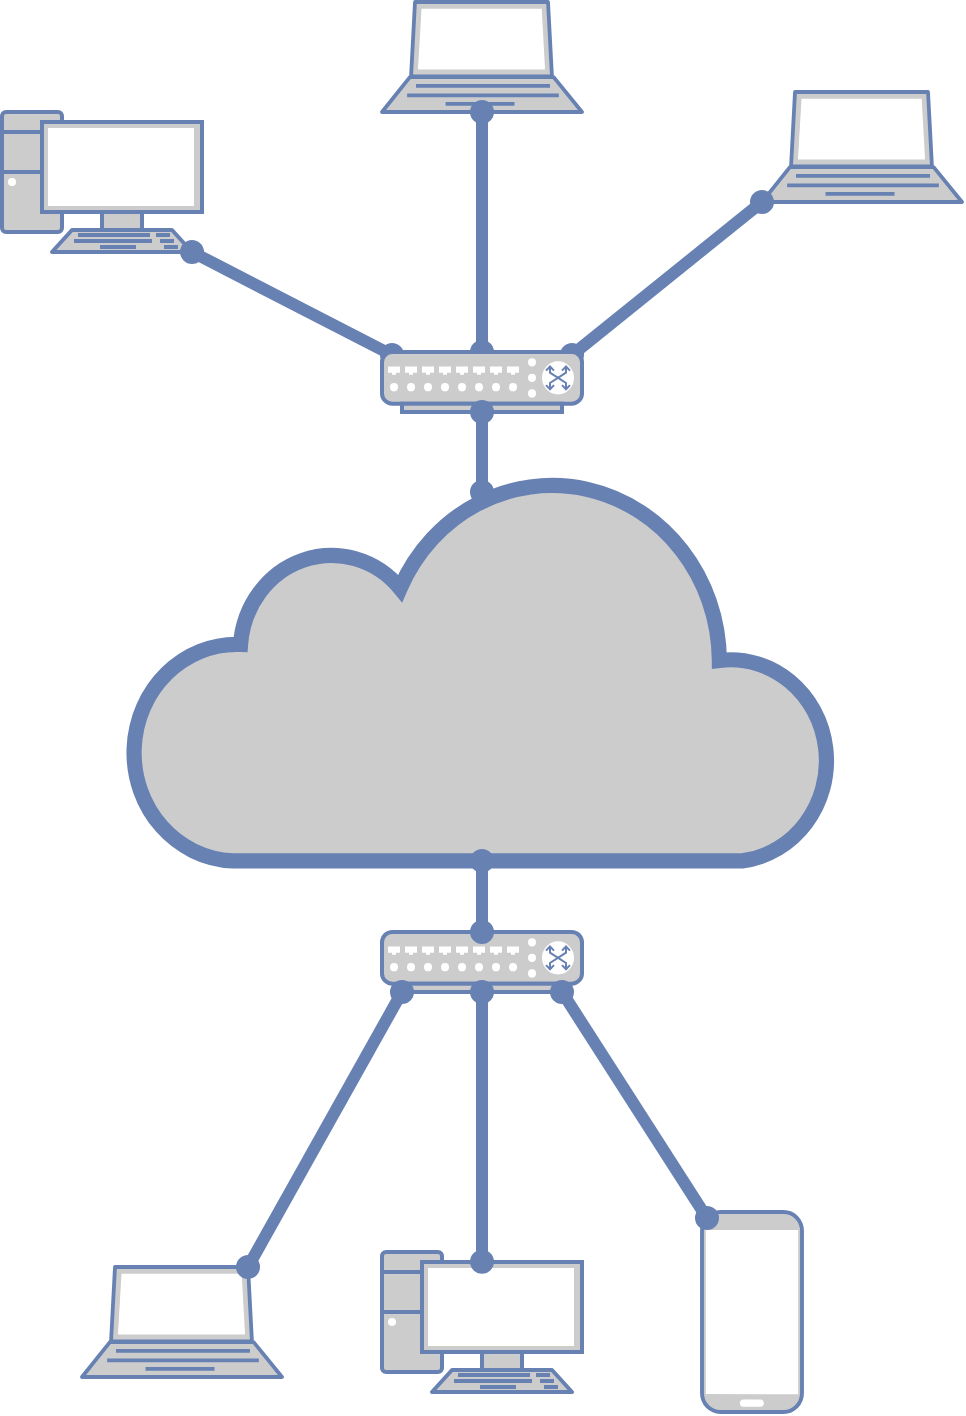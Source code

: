 <mxfile version="20.8.14" type="device"><diagram name="Page-1" id="u0V2OFD-TK5oY_PCzG5K"><mxGraphModel dx="2293" dy="1405" grid="1" gridSize="10" guides="1" tooltips="1" connect="1" arrows="1" fold="1" page="1" pageScale="1" pageWidth="827" pageHeight="1169" math="0" shadow="0"><root><mxCell id="0"/><mxCell id="1" parent="0"/><mxCell id="xYFZi_OMhcWYaYjZBKND-2" value="" style="fontColor=#0066CC;verticalAlign=top;verticalLabelPosition=bottom;labelPosition=center;align=center;html=1;outlineConnect=0;fillColor=#CCCCCC;strokeColor=#6881B3;gradientColor=none;gradientDirection=north;strokeWidth=2;shape=mxgraph.networks.pc;" vertex="1" parent="1"><mxGeometry x="170" y="280" width="100" height="70" as="geometry"/></mxCell><mxCell id="xYFZi_OMhcWYaYjZBKND-3" value="" style="fontColor=#0066CC;verticalAlign=top;verticalLabelPosition=bottom;labelPosition=center;align=center;html=1;outlineConnect=0;fillColor=#CCCCCC;strokeColor=#6881B3;gradientColor=none;gradientDirection=north;strokeWidth=2;shape=mxgraph.networks.laptop;" vertex="1" parent="1"><mxGeometry x="360" y="225" width="100" height="55" as="geometry"/></mxCell><mxCell id="xYFZi_OMhcWYaYjZBKND-4" value="" style="fontColor=#0066CC;verticalAlign=top;verticalLabelPosition=bottom;labelPosition=center;align=center;html=1;outlineConnect=0;fillColor=#CCCCCC;strokeColor=#6881B3;gradientColor=none;gradientDirection=north;strokeWidth=2;shape=mxgraph.networks.laptop;" vertex="1" parent="1"><mxGeometry x="550" y="270" width="100" height="55" as="geometry"/></mxCell><mxCell id="xYFZi_OMhcWYaYjZBKND-8" value="" style="fontColor=#0066CC;verticalAlign=top;verticalLabelPosition=bottom;labelPosition=center;align=center;html=1;outlineConnect=0;fillColor=#CCCCCC;strokeColor=#6881B3;gradientColor=none;gradientDirection=north;strokeWidth=2;shape=mxgraph.networks.laptop;" vertex="1" parent="1"><mxGeometry x="210" y="857.5" width="100" height="55" as="geometry"/></mxCell><mxCell id="xYFZi_OMhcWYaYjZBKND-9" value="" style="fontColor=#0066CC;verticalAlign=top;verticalLabelPosition=bottom;labelPosition=center;align=center;html=1;outlineConnect=0;fillColor=#CCCCCC;strokeColor=#6881B3;gradientColor=none;gradientDirection=north;strokeWidth=2;shape=mxgraph.networks.pc;" vertex="1" parent="1"><mxGeometry x="360" y="850" width="100" height="70" as="geometry"/></mxCell><mxCell id="xYFZi_OMhcWYaYjZBKND-10" value="" style="html=1;outlineConnect=0;fillColor=#CCCCCC;strokeColor=#6881B3;gradientColor=none;gradientDirection=north;strokeWidth=2;shape=mxgraph.networks.cloud;fontColor=#ffffff;" vertex="1" parent="1"><mxGeometry x="235" y="460" width="350" height="194.44" as="geometry"/></mxCell><mxCell id="xYFZi_OMhcWYaYjZBKND-11" value="" style="fontColor=#0066CC;verticalAlign=top;verticalLabelPosition=bottom;labelPosition=center;align=center;html=1;outlineConnect=0;fillColor=#CCCCCC;strokeColor=#6881B3;gradientColor=none;gradientDirection=north;strokeWidth=2;shape=mxgraph.networks.mobile;" vertex="1" parent="1"><mxGeometry x="520" y="830" width="50" height="100" as="geometry"/></mxCell><mxCell id="xYFZi_OMhcWYaYjZBKND-12" value="" style="endArrow=oval;html=1;rounded=0;strokeColor=#6881B3;strokeWidth=6;exitX=0.95;exitY=1;exitDx=0;exitDy=0;exitPerimeter=0;endFill=0;startArrow=oval;startFill=0;entryX=0.05;entryY=0.05;entryDx=0;entryDy=0;entryPerimeter=0;" edge="1" parent="1" source="xYFZi_OMhcWYaYjZBKND-2" target="xYFZi_OMhcWYaYjZBKND-15"><mxGeometry width="50" height="50" relative="1" as="geometry"><mxPoint x="170" y="500" as="sourcePoint"/><mxPoint x="340" y="400" as="targetPoint"/></mxGeometry></mxCell><mxCell id="xYFZi_OMhcWYaYjZBKND-13" value="" style="endArrow=oval;html=1;rounded=0;strokeColor=#6881B3;strokeWidth=6;exitX=0.5;exitY=1;exitDx=0;exitDy=0;exitPerimeter=0;endFill=0;startArrow=oval;startFill=0;entryX=0.5;entryY=0;entryDx=0;entryDy=0;entryPerimeter=0;" edge="1" parent="1" source="xYFZi_OMhcWYaYjZBKND-3" target="xYFZi_OMhcWYaYjZBKND-15"><mxGeometry width="50" height="50" relative="1" as="geometry"><mxPoint x="275" y="360" as="sourcePoint"/><mxPoint x="410" y="350" as="targetPoint"/></mxGeometry></mxCell><mxCell id="xYFZi_OMhcWYaYjZBKND-14" value="" style="endArrow=oval;html=1;rounded=0;strokeColor=#6881B3;strokeWidth=6;exitX=0;exitY=1;exitDx=0;exitDy=0;exitPerimeter=0;endFill=0;startArrow=oval;startFill=0;entryX=0.95;entryY=0.05;entryDx=0;entryDy=0;entryPerimeter=0;" edge="1" parent="1" source="xYFZi_OMhcWYaYjZBKND-4" target="xYFZi_OMhcWYaYjZBKND-15"><mxGeometry width="50" height="50" relative="1" as="geometry"><mxPoint x="420" y="290" as="sourcePoint"/><mxPoint x="480" y="400" as="targetPoint"/></mxGeometry></mxCell><mxCell id="xYFZi_OMhcWYaYjZBKND-15" value="" style="fontColor=#0066CC;verticalAlign=top;verticalLabelPosition=bottom;labelPosition=center;align=center;html=1;outlineConnect=0;fillColor=#CCCCCC;strokeColor=#6881B3;gradientColor=none;gradientDirection=north;strokeWidth=2;shape=mxgraph.networks.switch;" vertex="1" parent="1"><mxGeometry x="360" y="400" width="100" height="30" as="geometry"/></mxCell><mxCell id="xYFZi_OMhcWYaYjZBKND-16" value="" style="endArrow=oval;html=1;rounded=0;strokeColor=#6881B3;strokeWidth=6;exitX=0.5;exitY=1;exitDx=0;exitDy=0;exitPerimeter=0;endFill=0;startArrow=oval;startFill=0;" edge="1" parent="1" source="xYFZi_OMhcWYaYjZBKND-15"><mxGeometry width="50" height="50" relative="1" as="geometry"><mxPoint x="409.41" y="450" as="sourcePoint"/><mxPoint x="410" y="470" as="targetPoint"/></mxGeometry></mxCell><mxCell id="xYFZi_OMhcWYaYjZBKND-17" value="" style="fontColor=#0066CC;verticalAlign=top;verticalLabelPosition=bottom;labelPosition=center;align=center;html=1;outlineConnect=0;fillColor=#CCCCCC;strokeColor=#6881B3;gradientColor=none;gradientDirection=north;strokeWidth=2;shape=mxgraph.networks.switch;" vertex="1" parent="1"><mxGeometry x="360" y="690" width="100" height="30" as="geometry"/></mxCell><mxCell id="xYFZi_OMhcWYaYjZBKND-18" value="" style="endArrow=oval;html=1;rounded=0;strokeColor=#6881B3;strokeWidth=6;exitX=0.9;exitY=1;exitDx=0;exitDy=0;exitPerimeter=0;endFill=0;startArrow=oval;startFill=0;entryX=0.05;entryY=0.03;entryDx=0;entryDy=0;entryPerimeter=0;" edge="1" parent="1" source="xYFZi_OMhcWYaYjZBKND-17" target="xYFZi_OMhcWYaYjZBKND-11"><mxGeometry width="50" height="50" relative="1" as="geometry"><mxPoint x="420" y="440" as="sourcePoint"/><mxPoint x="420" y="480" as="targetPoint"/></mxGeometry></mxCell><mxCell id="xYFZi_OMhcWYaYjZBKND-19" value="" style="endArrow=oval;html=1;rounded=0;strokeColor=#6881B3;strokeWidth=6;exitX=0.5;exitY=1;exitDx=0;exitDy=0;exitPerimeter=0;endFill=0;startArrow=oval;startFill=0;entryX=0.5;entryY=0.07;entryDx=0;entryDy=0;entryPerimeter=0;" edge="1" parent="1" source="xYFZi_OMhcWYaYjZBKND-17" target="xYFZi_OMhcWYaYjZBKND-9"><mxGeometry width="50" height="50" relative="1" as="geometry"><mxPoint x="460" y="730" as="sourcePoint"/><mxPoint x="572.5" y="843" as="targetPoint"/></mxGeometry></mxCell><mxCell id="xYFZi_OMhcWYaYjZBKND-20" value="" style="endArrow=oval;html=1;rounded=0;strokeColor=#6881B3;strokeWidth=6;exitX=0.1;exitY=1;exitDx=0;exitDy=0;exitPerimeter=0;endFill=0;startArrow=oval;startFill=0;entryX=0.83;entryY=0;entryDx=0;entryDy=0;entryPerimeter=0;" edge="1" parent="1" source="xYFZi_OMhcWYaYjZBKND-17" target="xYFZi_OMhcWYaYjZBKND-8"><mxGeometry width="50" height="50" relative="1" as="geometry"><mxPoint x="470" y="740" as="sourcePoint"/><mxPoint x="582.5" y="853" as="targetPoint"/></mxGeometry></mxCell><mxCell id="xYFZi_OMhcWYaYjZBKND-22" value="" style="endArrow=oval;html=1;rounded=0;strokeColor=#6881B3;strokeWidth=6;exitX=0.5;exitY=1;exitDx=0;exitDy=0;exitPerimeter=0;endFill=0;startArrow=oval;startFill=0;entryX=0.5;entryY=0;entryDx=0;entryDy=0;entryPerimeter=0;" edge="1" parent="1" source="xYFZi_OMhcWYaYjZBKND-10" target="xYFZi_OMhcWYaYjZBKND-17"><mxGeometry width="50" height="50" relative="1" as="geometry"><mxPoint x="420" y="440" as="sourcePoint"/><mxPoint x="420" y="480" as="targetPoint"/></mxGeometry></mxCell></root></mxGraphModel></diagram></mxfile>